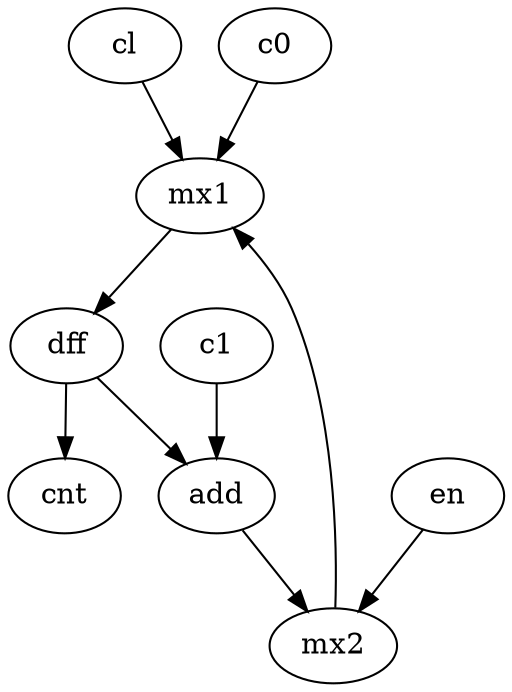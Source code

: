 digraph G {
  cl [pos="50,100!"]
  cl->mx1
  en [pos="50,200!"]
  en->mx2
  mx2->mx1
  c0->mx1
  mx1->dff
  cnt [pos="550,200!"]
  dff->cnt
  dff->add
  c1->add
  add->mx2
}
